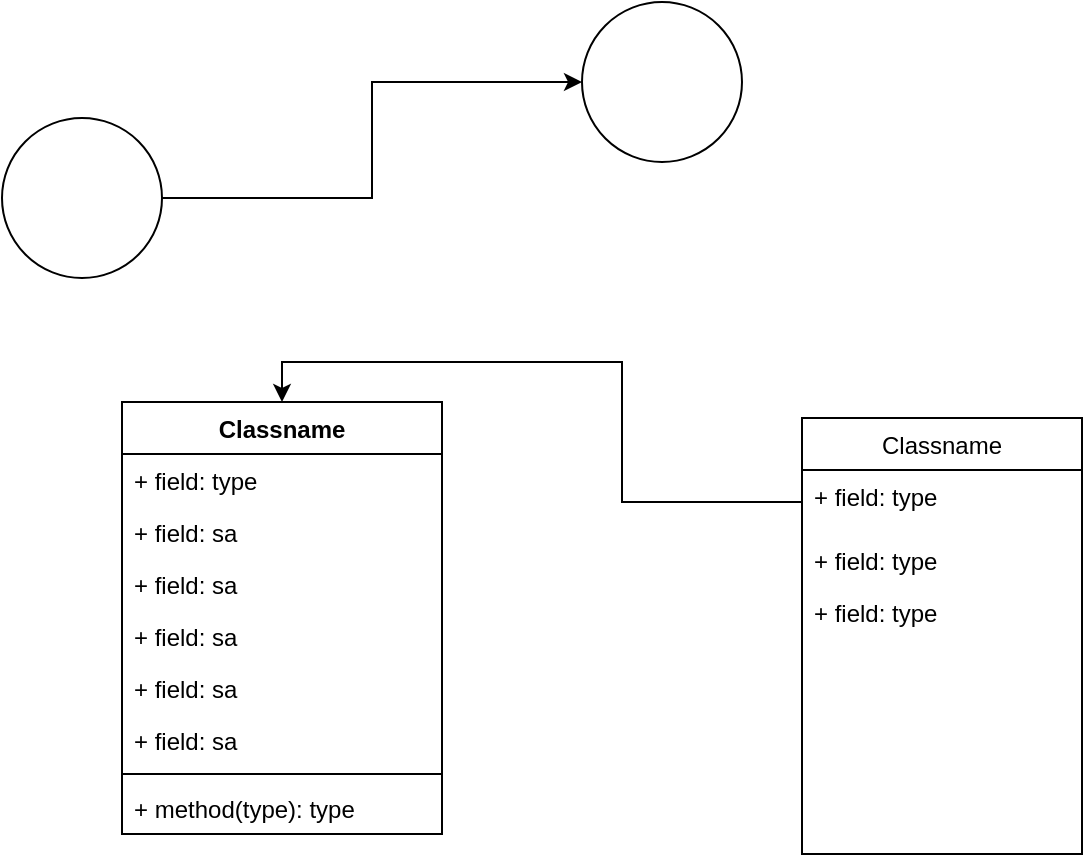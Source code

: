<mxfile version="14.5.8" type="github">
  <diagram id="VpRLlzGfRksnlSnpdyNw" name="Page-1">
    <mxGraphModel dx="926" dy="216" grid="1" gridSize="10" guides="1" tooltips="1" connect="1" arrows="1" fold="1" page="1" pageScale="1" pageWidth="1169" pageHeight="827" math="0" shadow="0">
      <root>
        <mxCell id="0" />
        <mxCell id="1" parent="0" />
        <mxCell id="K7uDoS3E1g_M03ro8jAB-2" value="Classname" style="swimlane;fontStyle=0;childLayout=stackLayout;horizontal=1;startSize=26;fillColor=none;horizontalStack=0;resizeParent=1;resizeParentMax=0;resizeLast=0;collapsible=1;marginBottom=0;" parent="1" vertex="1">
          <mxGeometry x="570" y="358" width="140" height="218" as="geometry" />
        </mxCell>
        <mxCell id="K7uDoS3E1g_M03ro8jAB-5" value="+ field: type" style="text;strokeColor=none;fillColor=none;align=left;verticalAlign=top;spacingLeft=4;spacingRight=4;overflow=hidden;rotatable=0;points=[[0,0.5],[1,0.5]];portConstraint=eastwest;" parent="K7uDoS3E1g_M03ro8jAB-2" vertex="1">
          <mxGeometry y="26" width="140" height="32" as="geometry" />
        </mxCell>
        <mxCell id="K7uDoS3E1g_M03ro8jAB-4" value="+ field: type" style="text;strokeColor=none;fillColor=none;align=left;verticalAlign=top;spacingLeft=4;spacingRight=4;overflow=hidden;rotatable=0;points=[[0,0.5],[1,0.5]];portConstraint=eastwest;" parent="K7uDoS3E1g_M03ro8jAB-2" vertex="1">
          <mxGeometry y="58" width="140" height="26" as="geometry" />
        </mxCell>
        <mxCell id="K7uDoS3E1g_M03ro8jAB-3" value="+ field: type" style="text;strokeColor=none;fillColor=none;align=left;verticalAlign=top;spacingLeft=4;spacingRight=4;overflow=hidden;rotatable=0;points=[[0,0.5],[1,0.5]];portConstraint=eastwest;" parent="K7uDoS3E1g_M03ro8jAB-2" vertex="1">
          <mxGeometry y="84" width="140" height="134" as="geometry" />
        </mxCell>
        <mxCell id="K7uDoS3E1g_M03ro8jAB-6" value="Classname" style="swimlane;fontStyle=1;align=center;verticalAlign=top;childLayout=stackLayout;horizontal=1;startSize=26;horizontalStack=0;resizeParent=1;resizeParentMax=0;resizeLast=0;collapsible=1;marginBottom=0;" parent="1" vertex="1">
          <mxGeometry x="230" y="350" width="160" height="216" as="geometry">
            <mxRectangle x="340" y="324" width="100" height="26" as="alternateBounds" />
          </mxGeometry>
        </mxCell>
        <mxCell id="K7uDoS3E1g_M03ro8jAB-7" value="+ field: type" style="text;strokeColor=none;fillColor=none;align=left;verticalAlign=top;spacingLeft=4;spacingRight=4;overflow=hidden;rotatable=0;points=[[0,0.5],[1,0.5]];portConstraint=eastwest;" parent="K7uDoS3E1g_M03ro8jAB-6" vertex="1">
          <mxGeometry y="26" width="160" height="26" as="geometry" />
        </mxCell>
        <mxCell id="K7uDoS3E1g_M03ro8jAB-10" value="+ field: sa&#xa;" style="text;strokeColor=none;fillColor=none;align=left;verticalAlign=top;spacingLeft=4;spacingRight=4;overflow=hidden;rotatable=0;points=[[0,0.5],[1,0.5]];portConstraint=eastwest;" parent="K7uDoS3E1g_M03ro8jAB-6" vertex="1">
          <mxGeometry y="52" width="160" height="26" as="geometry" />
        </mxCell>
        <mxCell id="K7uDoS3E1g_M03ro8jAB-11" value="+ field: sa&#xa;" style="text;strokeColor=none;fillColor=none;align=left;verticalAlign=top;spacingLeft=4;spacingRight=4;overflow=hidden;rotatable=0;points=[[0,0.5],[1,0.5]];portConstraint=eastwest;" parent="K7uDoS3E1g_M03ro8jAB-6" vertex="1">
          <mxGeometry y="78" width="160" height="26" as="geometry" />
        </mxCell>
        <mxCell id="K7uDoS3E1g_M03ro8jAB-12" value="+ field: sa&#xa;" style="text;strokeColor=none;fillColor=none;align=left;verticalAlign=top;spacingLeft=4;spacingRight=4;overflow=hidden;rotatable=0;points=[[0,0.5],[1,0.5]];portConstraint=eastwest;" parent="K7uDoS3E1g_M03ro8jAB-6" vertex="1">
          <mxGeometry y="104" width="160" height="26" as="geometry" />
        </mxCell>
        <mxCell id="K7uDoS3E1g_M03ro8jAB-13" value="+ field: sa&#xa;" style="text;strokeColor=none;fillColor=none;align=left;verticalAlign=top;spacingLeft=4;spacingRight=4;overflow=hidden;rotatable=0;points=[[0,0.5],[1,0.5]];portConstraint=eastwest;" parent="K7uDoS3E1g_M03ro8jAB-6" vertex="1">
          <mxGeometry y="130" width="160" height="26" as="geometry" />
        </mxCell>
        <mxCell id="K7uDoS3E1g_M03ro8jAB-14" value="+ field: sa&#xa;" style="text;strokeColor=none;fillColor=none;align=left;verticalAlign=top;spacingLeft=4;spacingRight=4;overflow=hidden;rotatable=0;points=[[0,0.5],[1,0.5]];portConstraint=eastwest;" parent="K7uDoS3E1g_M03ro8jAB-6" vertex="1">
          <mxGeometry y="156" width="160" height="26" as="geometry" />
        </mxCell>
        <mxCell id="K7uDoS3E1g_M03ro8jAB-8" value="" style="line;strokeWidth=1;fillColor=none;align=left;verticalAlign=middle;spacingTop=-1;spacingLeft=3;spacingRight=3;rotatable=0;labelPosition=right;points=[];portConstraint=eastwest;" parent="K7uDoS3E1g_M03ro8jAB-6" vertex="1">
          <mxGeometry y="182" width="160" height="8" as="geometry" />
        </mxCell>
        <mxCell id="K7uDoS3E1g_M03ro8jAB-9" value="+ method(type): type" style="text;strokeColor=none;fillColor=none;align=left;verticalAlign=top;spacingLeft=4;spacingRight=4;overflow=hidden;rotatable=0;points=[[0,0.5],[1,0.5]];portConstraint=eastwest;" parent="K7uDoS3E1g_M03ro8jAB-6" vertex="1">
          <mxGeometry y="190" width="160" height="26" as="geometry" />
        </mxCell>
        <mxCell id="K7uDoS3E1g_M03ro8jAB-15" style="edgeStyle=orthogonalEdgeStyle;rounded=0;orthogonalLoop=1;jettySize=auto;html=1;exitX=0;exitY=0.5;exitDx=0;exitDy=0;entryX=0.5;entryY=0;entryDx=0;entryDy=0;" parent="1" source="K7uDoS3E1g_M03ro8jAB-5" target="K7uDoS3E1g_M03ro8jAB-6" edge="1">
          <mxGeometry relative="1" as="geometry" />
        </mxCell>
        <mxCell id="K7uDoS3E1g_M03ro8jAB-20" value="" style="edgeStyle=orthogonalEdgeStyle;rounded=0;orthogonalLoop=1;jettySize=auto;html=1;" parent="1" source="K7uDoS3E1g_M03ro8jAB-18" target="K7uDoS3E1g_M03ro8jAB-19" edge="1">
          <mxGeometry relative="1" as="geometry" />
        </mxCell>
        <mxCell id="K7uDoS3E1g_M03ro8jAB-18" value="" style="ellipse;whiteSpace=wrap;html=1;aspect=fixed;" parent="1" vertex="1">
          <mxGeometry x="170" y="208" width="80" height="80" as="geometry" />
        </mxCell>
        <mxCell id="K7uDoS3E1g_M03ro8jAB-19" value="" style="ellipse;whiteSpace=wrap;html=1;aspect=fixed;" parent="1" vertex="1">
          <mxGeometry x="460" y="150" width="80" height="80" as="geometry" />
        </mxCell>
      </root>
    </mxGraphModel>
  </diagram>
</mxfile>
